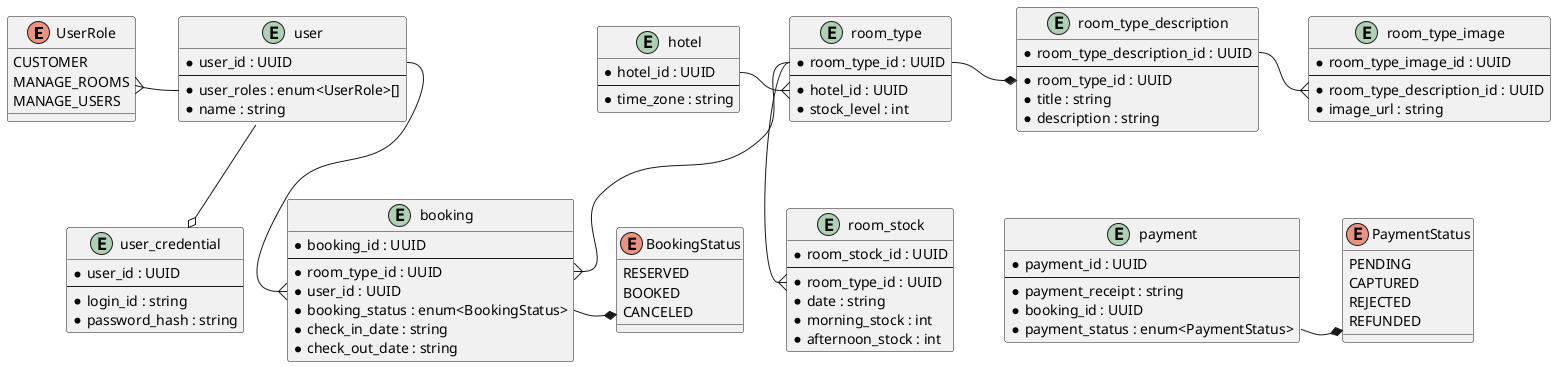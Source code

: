 @startuml

'User

enum UserRole {
    CUSTOMER
    MANAGE_ROOMS
    MANAGE_USERS
}

entity user_credential {
    * user_id : UUID
    --
    * login_id : string
    * password_hash : string
}

entity user {
    * user_id : UUID
    --
    * user_roles : enum<UserRole>[]
    * name : string
}

user --o user_credential
UserRole }- user::user_roles

'Room

entity hotel {
    * hotel_id : UUID
    --
    * time_zone : string
}

entity room_type {
    * room_type_id : UUID
    --
    * hotel_id : UUID
    * stock_level : int
}

hotel::hotel_id -{ room_type::hotel_id

entity room_type_description {
    * room_type_description_id : UUID
    --
    * room_type_id : UUID
    * title : string
    * description : string
}

room_type::room_type_id -* room_type_description::room_type_id

entity room_type_image {
    * room_type_image_id : UUID
    --
    * room_type_description_id : UUID
    * image_url : string
}

room_type_description::room_type_description_id -{ room_type_image::room_type_description_id

entity room_stock {
    * room_stock_id : UUID
    --
    * room_type_id : UUID
    * date : string
    * morning_stock : int
    * afternoon_stock : int
}

room_type::room_type_id --{ room_stock::room_type_id

'Booking

enum BookingStatus {
    RESERVED
    BOOKED
    CANCELED
}

entity booking {
    * booking_id : UUID
    --
    * room_type_id : UUID
    * user_id : UUID
    * booking_status : enum<BookingStatus>
    * check_in_date : string
    * check_out_date : string
}

booking::booking_status -* BookingStatus
user::user_id --{ booking::user_id
room_type::room_type_id --{ booking::room_type_id

'Payment

enum PaymentStatus {
    PENDING
    CAPTURED
    REJECTED
    REFUNDED
}

entity payment {
    * payment_id : UUID
    --
    * payment_receipt : string
    * booking_id : UUID
    * payment_status : enum<PaymentStatus>
}

payment::payment_status -* PaymentStatus

room_type_description -[hidden]- payment

@enduml
